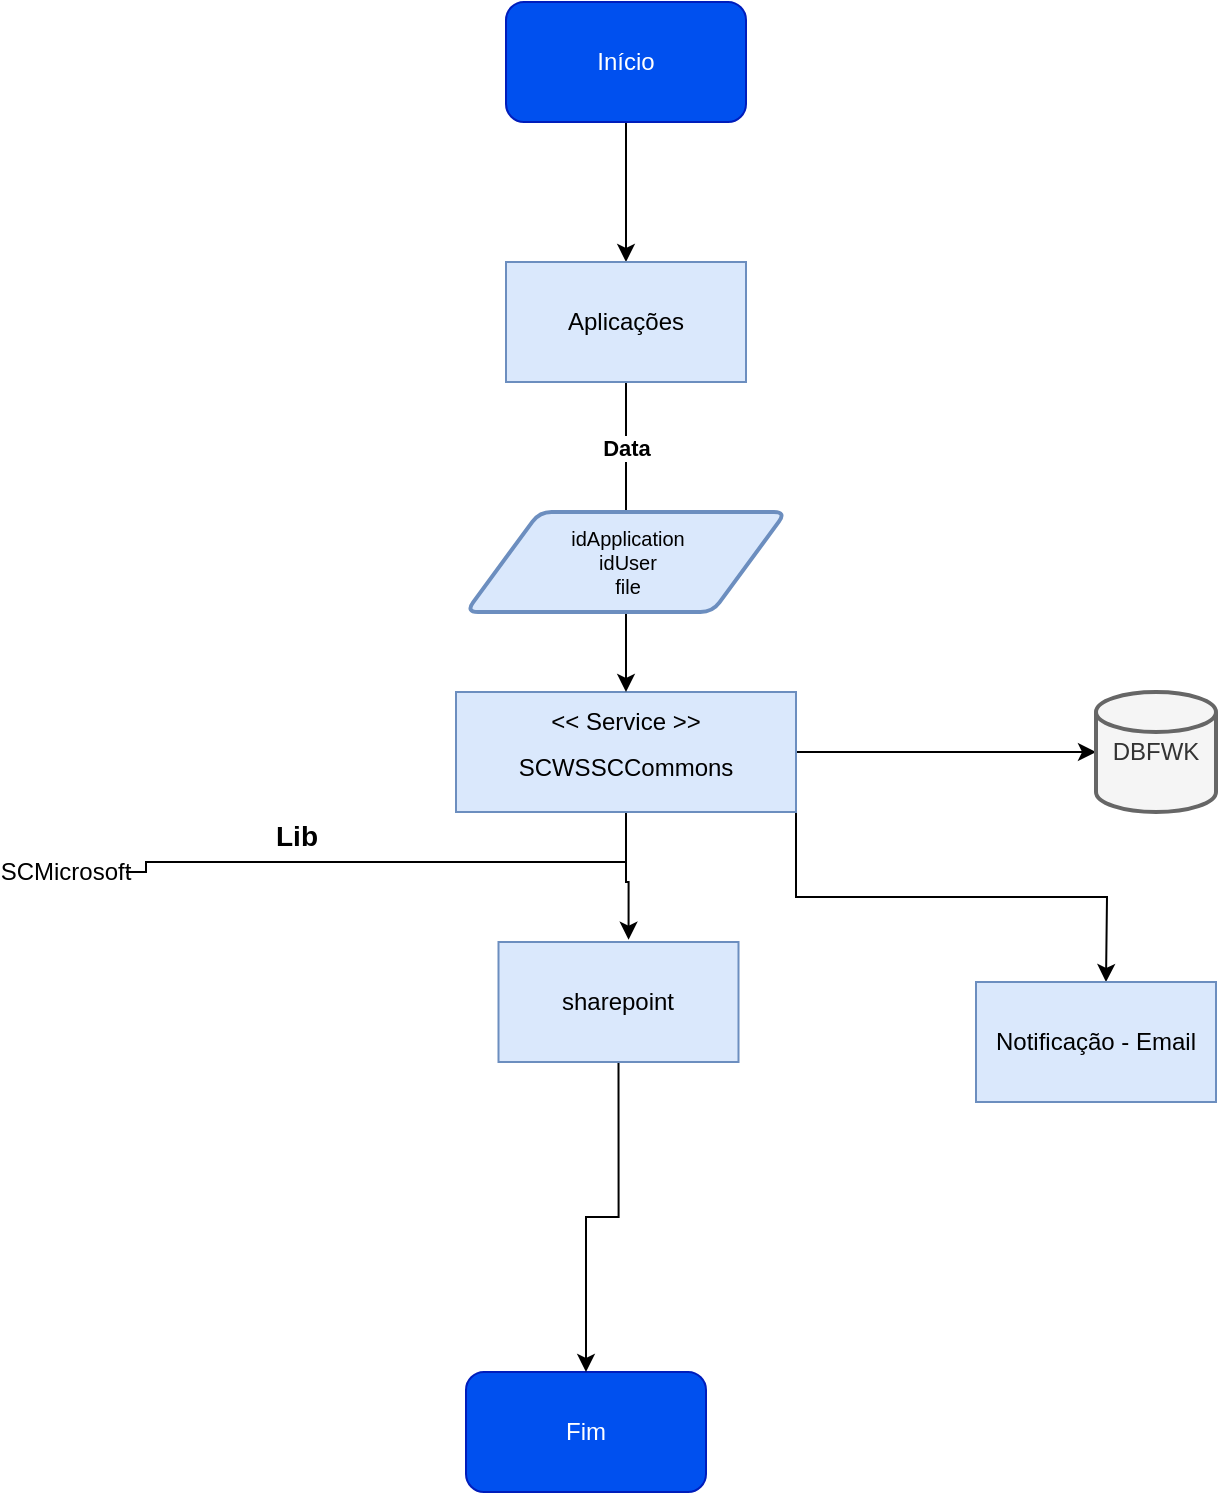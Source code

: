 <mxfile version="21.2.0" type="github" pages="3">
  <diagram name="Registar ficheiro" id="NKnsE4s0T0iIRiIimQ-7">
    <mxGraphModel dx="989" dy="527" grid="1" gridSize="10" guides="1" tooltips="1" connect="1" arrows="1" fold="1" page="1" pageScale="1" pageWidth="827" pageHeight="1169" math="0" shadow="0">
      <root>
        <mxCell id="0" />
        <mxCell id="1" parent="0" />
        <mxCell id="aOtO3V1xlYk4eKAfTkUF-7" value="" style="edgeStyle=orthogonalEdgeStyle;rounded=0;orthogonalLoop=1;jettySize=auto;html=1;" parent="1" source="aOtO3V1xlYk4eKAfTkUF-4" target="aOtO3V1xlYk4eKAfTkUF-5" edge="1">
          <mxGeometry relative="1" as="geometry" />
        </mxCell>
        <mxCell id="aOtO3V1xlYk4eKAfTkUF-4" value="Início" style="rounded=1;whiteSpace=wrap;html=1;fillColor=#0050ef;fontColor=#ffffff;strokeColor=#001DBC;" parent="1" vertex="1">
          <mxGeometry x="340" y="80" width="120" height="60" as="geometry" />
        </mxCell>
        <mxCell id="wl2SYxxgVOb8bDt6XQLB-40" value="&lt;b&gt;Data&lt;/b&gt;" style="edgeStyle=orthogonalEdgeStyle;rounded=0;orthogonalLoop=1;jettySize=auto;html=1;exitX=0.5;exitY=1;exitDx=0;exitDy=0;entryX=0.5;entryY=0;entryDx=0;entryDy=0;endArrow=none;endFill=0;" edge="1" parent="1" source="aOtO3V1xlYk4eKAfTkUF-5" target="aOtO3V1xlYk4eKAfTkUF-11">
          <mxGeometry relative="1" as="geometry" />
        </mxCell>
        <mxCell id="aOtO3V1xlYk4eKAfTkUF-5" value="Aplicações&lt;br&gt;" style="rounded=0;whiteSpace=wrap;html=1;fillColor=#dae8fc;strokeColor=#6c8ebf;" parent="1" vertex="1">
          <mxGeometry x="340" y="210" width="120" height="60" as="geometry" />
        </mxCell>
        <mxCell id="wl2SYxxgVOb8bDt6XQLB-46" style="edgeStyle=orthogonalEdgeStyle;rounded=0;orthogonalLoop=1;jettySize=auto;html=1;exitX=0.5;exitY=1;exitDx=0;exitDy=0;entryX=0.542;entryY=-0.019;entryDx=0;entryDy=0;entryPerimeter=0;" edge="1" parent="1" source="aOtO3V1xlYk4eKAfTkUF-8" target="wl2SYxxgVOb8bDt6XQLB-45">
          <mxGeometry relative="1" as="geometry">
            <Array as="points">
              <mxPoint x="400" y="520" />
              <mxPoint x="401" y="520" />
            </Array>
          </mxGeometry>
        </mxCell>
        <mxCell id="wl2SYxxgVOb8bDt6XQLB-55" style="edgeStyle=orthogonalEdgeStyle;rounded=0;orthogonalLoop=1;jettySize=auto;html=1;exitX=1;exitY=0.5;exitDx=0;exitDy=0;entryX=0;entryY=0.5;entryDx=0;entryDy=0;entryPerimeter=0;" edge="1" parent="1" source="aOtO3V1xlYk4eKAfTkUF-8" target="wl2SYxxgVOb8bDt6XQLB-2">
          <mxGeometry relative="1" as="geometry" />
        </mxCell>
        <mxCell id="upErUke1jEwKUF0G7wpQ-2" style="edgeStyle=orthogonalEdgeStyle;rounded=0;orthogonalLoop=1;jettySize=auto;html=1;exitX=1;exitY=1;exitDx=0;exitDy=0;" edge="1" parent="1" source="aOtO3V1xlYk4eKAfTkUF-8">
          <mxGeometry relative="1" as="geometry">
            <mxPoint x="640.0" y="570" as="targetPoint" />
          </mxGeometry>
        </mxCell>
        <mxCell id="aOtO3V1xlYk4eKAfTkUF-8" value="&lt;br&gt;SCWSSCCommons&lt;br&gt;" style="rounded=0;whiteSpace=wrap;html=1;fillColor=#dae8fc;strokeColor=#6c8ebf;" parent="1" vertex="1">
          <mxGeometry x="315" y="425" width="170" height="60" as="geometry" />
        </mxCell>
        <mxCell id="wl2SYxxgVOb8bDt6XQLB-42" style="edgeStyle=orthogonalEdgeStyle;rounded=0;orthogonalLoop=1;jettySize=auto;html=1;exitX=0.5;exitY=1;exitDx=0;exitDy=0;entryX=0.5;entryY=0;entryDx=0;entryDy=0;" edge="1" parent="1" source="aOtO3V1xlYk4eKAfTkUF-11" target="aOtO3V1xlYk4eKAfTkUF-12">
          <mxGeometry relative="1" as="geometry" />
        </mxCell>
        <mxCell id="aOtO3V1xlYk4eKAfTkUF-11" value="" style="shape=parallelogram;html=1;strokeWidth=2;perimeter=parallelogramPerimeter;whiteSpace=wrap;rounded=1;arcSize=12;size=0.23;fillColor=#dae8fc;strokeColor=#6c8ebf;" parent="1" vertex="1">
          <mxGeometry x="320" y="335" width="160" height="50" as="geometry" />
        </mxCell>
        <mxCell id="aOtO3V1xlYk4eKAfTkUF-12" value="&amp;lt;&amp;lt; Service &amp;gt;&amp;gt;" style="text;html=1;strokeColor=none;fillColor=none;align=center;verticalAlign=middle;whiteSpace=wrap;rounded=0;" parent="1" vertex="1">
          <mxGeometry x="360" y="425" width="80" height="30" as="geometry" />
        </mxCell>
        <mxCell id="aOtO3V1xlYk4eKAfTkUF-23" value="idApplication&lt;br style=&quot;font-size: 10px;&quot;&gt;idUser&lt;br style=&quot;font-size: 10px;&quot;&gt;file&lt;br&gt;" style="text;html=1;align=center;verticalAlign=middle;whiteSpace=wrap;rounded=0;fontSize=10;" parent="1" vertex="1">
          <mxGeometry x="336.25" y="345" width="130" height="30" as="geometry" />
        </mxCell>
        <mxCell id="wl2SYxxgVOb8bDt6XQLB-2" value="DBFWK" style="strokeWidth=2;html=1;shape=mxgraph.flowchart.database;whiteSpace=wrap;fillColor=#f5f5f5;fontColor=#333333;strokeColor=#666666;" vertex="1" parent="1">
          <mxGeometry x="635" y="425" width="60" height="60" as="geometry" />
        </mxCell>
        <mxCell id="wl2SYxxgVOb8bDt6XQLB-10" value="&lt;h1 style=&quot;font-size: 14px;&quot;&gt;&lt;font style=&quot;font-size: 14px;&quot;&gt;Lib&lt;/font&gt;&lt;/h1&gt;" style="text;html=1;strokeColor=none;fillColor=none;spacing=5;spacingTop=-20;whiteSpace=wrap;overflow=hidden;rounded=0;fontSize=14;" vertex="1" parent="1">
          <mxGeometry x="220" y="490" width="40" height="15" as="geometry" />
        </mxCell>
        <mxCell id="cF3eARr5K2iP0hForw2n-1" style="edgeStyle=orthogonalEdgeStyle;rounded=0;orthogonalLoop=1;jettySize=auto;html=1;exitX=1;exitY=0.5;exitDx=0;exitDy=0;endArrow=none;endFill=0;" edge="1" parent="1" source="wl2SYxxgVOb8bDt6XQLB-11">
          <mxGeometry relative="1" as="geometry">
            <mxPoint x="400" y="510" as="targetPoint" />
            <Array as="points">
              <mxPoint x="160" y="510" />
            </Array>
          </mxGeometry>
        </mxCell>
        <mxCell id="wl2SYxxgVOb8bDt6XQLB-11" value="SCMicrosoft" style="text;html=1;strokeColor=none;fillColor=none;align=center;verticalAlign=middle;whiteSpace=wrap;rounded=0;" vertex="1" parent="1">
          <mxGeometry x="90" y="500" width="60" height="30" as="geometry" />
        </mxCell>
        <mxCell id="wl2SYxxgVOb8bDt6XQLB-28" value="Fim&lt;br&gt;" style="rounded=1;whiteSpace=wrap;html=1;fillColor=#0050ef;fontColor=#ffffff;strokeColor=#001DBC;" vertex="1" parent="1">
          <mxGeometry x="320" y="765" width="120" height="60" as="geometry" />
        </mxCell>
        <mxCell id="wl2SYxxgVOb8bDt6XQLB-48" style="edgeStyle=orthogonalEdgeStyle;rounded=0;orthogonalLoop=1;jettySize=auto;html=1;exitX=0.5;exitY=1;exitDx=0;exitDy=0;" edge="1" parent="1" source="wl2SYxxgVOb8bDt6XQLB-45" target="wl2SYxxgVOb8bDt6XQLB-28">
          <mxGeometry relative="1" as="geometry" />
        </mxCell>
        <mxCell id="wl2SYxxgVOb8bDt6XQLB-45" value="sharepoint" style="rounded=0;whiteSpace=wrap;html=1;fillColor=#dae8fc;strokeColor=#6c8ebf;" vertex="1" parent="1">
          <mxGeometry x="336.25" y="550" width="120" height="60" as="geometry" />
        </mxCell>
        <mxCell id="upErUke1jEwKUF0G7wpQ-3" value="Notificação - Email" style="rounded=0;whiteSpace=wrap;html=1;fillColor=#dae8fc;strokeColor=#6c8ebf;" vertex="1" parent="1">
          <mxGeometry x="575" y="570" width="120" height="60" as="geometry" />
        </mxCell>
      </root>
    </mxGraphModel>
  </diagram>
  <diagram name="Visualizar ficheiros" id="Y2f-A-D7YCGVltokiC1Z">
    <mxGraphModel dx="1434" dy="764" grid="1" gridSize="10" guides="1" tooltips="1" connect="1" arrows="1" fold="1" page="1" pageScale="1" pageWidth="827" pageHeight="1169" math="0" shadow="0">
      <root>
        <mxCell id="9YE6_OIY11diUflXs-ky-0" />
        <mxCell id="9YE6_OIY11diUflXs-ky-1" parent="9YE6_OIY11diUflXs-ky-0" />
        <mxCell id="9YE6_OIY11diUflXs-ky-2" value="" style="edgeStyle=orthogonalEdgeStyle;rounded=0;orthogonalLoop=1;jettySize=auto;html=1;" edge="1" parent="9YE6_OIY11diUflXs-ky-1" source="9YE6_OIY11diUflXs-ky-3" target="9YE6_OIY11diUflXs-ky-6">
          <mxGeometry relative="1" as="geometry" />
        </mxCell>
        <mxCell id="9YE6_OIY11diUflXs-ky-3" value="Início" style="rounded=1;whiteSpace=wrap;html=1;fillColor=#0050ef;fontColor=#ffffff;strokeColor=#001DBC;" vertex="1" parent="9YE6_OIY11diUflXs-ky-1">
          <mxGeometry x="340" y="80" width="120" height="60" as="geometry" />
        </mxCell>
        <mxCell id="9YE6_OIY11diUflXs-ky-4" style="edgeStyle=orthogonalEdgeStyle;rounded=0;orthogonalLoop=1;jettySize=auto;html=1;exitX=1;exitY=0.5;exitDx=0;exitDy=0;entryX=0;entryY=0.25;entryDx=0;entryDy=0;" edge="1" parent="9YE6_OIY11diUflXs-ky-1" source="9YE6_OIY11diUflXs-ky-6" target="9YE6_OIY11diUflXs-ky-14">
          <mxGeometry relative="1" as="geometry" />
        </mxCell>
        <mxCell id="9YE6_OIY11diUflXs-ky-6" value="Aplicações&lt;br&gt;" style="rounded=0;whiteSpace=wrap;html=1;fillColor=#dae8fc;strokeColor=#6c8ebf;" vertex="1" parent="9YE6_OIY11diUflXs-ky-1">
          <mxGeometry x="340" y="210" width="120" height="60" as="geometry" />
        </mxCell>
        <mxCell id="9YE6_OIY11diUflXs-ky-7" style="edgeStyle=orthogonalEdgeStyle;rounded=0;orthogonalLoop=1;jettySize=auto;html=1;exitX=0.25;exitY=1;exitDx=0;exitDy=0;entryX=0.542;entryY=-0.019;entryDx=0;entryDy=0;entryPerimeter=0;" edge="1" parent="9YE6_OIY11diUflXs-ky-1" source="9YE6_OIY11diUflXs-ky-14" target="9YE6_OIY11diUflXs-ky-33">
          <mxGeometry relative="1" as="geometry">
            <mxPoint x="400" y="485" as="sourcePoint" />
          </mxGeometry>
        </mxCell>
        <mxCell id="9YE6_OIY11diUflXs-ky-13" value="" style="edgeStyle=orthogonalEdgeStyle;rounded=0;orthogonalLoop=1;jettySize=auto;html=1;entryX=0.5;entryY=0;entryDx=0;entryDy=0;entryPerimeter=0;" edge="1" parent="9YE6_OIY11diUflXs-ky-1" source="9YE6_OIY11diUflXs-ky-14" target="9YE6_OIY11diUflXs-ky-18">
          <mxGeometry relative="1" as="geometry">
            <mxPoint x="730" y="380" as="targetPoint" />
          </mxGeometry>
        </mxCell>
        <mxCell id="9YE6_OIY11diUflXs-ky-14" value="Página (FE)&lt;br&gt;(frameworkReport)" style="rounded=0;whiteSpace=wrap;html=1;fillColor=#cdeb8b;strokeColor=#36393d;" vertex="1" parent="9YE6_OIY11diUflXs-ky-1">
          <mxGeometry x="610" y="230" width="110" height="60" as="geometry" />
        </mxCell>
        <mxCell id="9YE6_OIY11diUflXs-ky-16" value="&lt;font style=&quot;font-size: 10px;&quot;&gt;cookie&lt;/font&gt;" style="text;html=1;strokeColor=none;fillColor=none;align=center;verticalAlign=middle;whiteSpace=wrap;rounded=0;" vertex="1" parent="9YE6_OIY11diUflXs-ky-1">
          <mxGeometry x="540" y="220" width="60" height="30" as="geometry" />
        </mxCell>
        <mxCell id="9YE6_OIY11diUflXs-ky-18" value="DBFWK" style="strokeWidth=2;html=1;shape=mxgraph.flowchart.database;whiteSpace=wrap;fillColor=#f5f5f5;fontColor=#333333;strokeColor=#666666;" vertex="1" parent="9YE6_OIY11diUflXs-ky-1">
          <mxGeometry x="635" y="425" width="60" height="60" as="geometry" />
        </mxCell>
        <mxCell id="9YE6_OIY11diUflXs-ky-28" value="Fim&lt;br&gt;" style="rounded=1;whiteSpace=wrap;html=1;fillColor=#0050ef;fontColor=#ffffff;strokeColor=#001DBC;" vertex="1" parent="9YE6_OIY11diUflXs-ky-1">
          <mxGeometry x="320" y="765" width="120" height="60" as="geometry" />
        </mxCell>
        <mxCell id="9YE6_OIY11diUflXs-ky-32" style="edgeStyle=orthogonalEdgeStyle;rounded=0;orthogonalLoop=1;jettySize=auto;html=1;exitX=0.5;exitY=1;exitDx=0;exitDy=0;" edge="1" parent="9YE6_OIY11diUflXs-ky-1" source="9YE6_OIY11diUflXs-ky-33" target="9YE6_OIY11diUflXs-ky-28">
          <mxGeometry relative="1" as="geometry" />
        </mxCell>
        <mxCell id="9YE6_OIY11diUflXs-ky-33" value="sharepoint" style="rounded=0;whiteSpace=wrap;html=1;fillColor=#dae8fc;strokeColor=#6c8ebf;" vertex="1" parent="9YE6_OIY11diUflXs-ky-1">
          <mxGeometry x="336.25" y="550" width="120" height="60" as="geometry" />
        </mxCell>
      </root>
    </mxGraphModel>
  </diagram>
  <diagram name="Processo Daemon" id="_eUr1nWvmbjokidgDQyf">
    <mxGraphModel dx="1434" dy="764" grid="1" gridSize="10" guides="1" tooltips="1" connect="1" arrows="1" fold="1" page="1" pageScale="1" pageWidth="827" pageHeight="1169" math="0" shadow="0">
      <root>
        <mxCell id="L258TCuMXSAZjzTii-sf-0" />
        <mxCell id="L258TCuMXSAZjzTii-sf-1" parent="L258TCuMXSAZjzTii-sf-0" />
        <mxCell id="L258TCuMXSAZjzTii-sf-2" value="" style="edgeStyle=orthogonalEdgeStyle;rounded=0;orthogonalLoop=1;jettySize=auto;html=1;" edge="1" parent="L258TCuMXSAZjzTii-sf-1" source="L258TCuMXSAZjzTii-sf-3" target="L258TCuMXSAZjzTii-sf-6">
          <mxGeometry relative="1" as="geometry" />
        </mxCell>
        <mxCell id="L258TCuMXSAZjzTii-sf-3" value="Início" style="rounded=1;whiteSpace=wrap;html=1;fillColor=#0050ef;fontColor=#ffffff;strokeColor=#001DBC;" vertex="1" parent="L258TCuMXSAZjzTii-sf-1">
          <mxGeometry x="340" y="80" width="120" height="60" as="geometry" />
        </mxCell>
        <mxCell id="L258TCuMXSAZjzTii-sf-4" style="edgeStyle=orthogonalEdgeStyle;rounded=0;orthogonalLoop=1;jettySize=auto;html=1;exitX=1;exitY=0.5;exitDx=0;exitDy=0;entryX=0;entryY=0.25;entryDx=0;entryDy=0;" edge="1" parent="L258TCuMXSAZjzTii-sf-1" source="L258TCuMXSAZjzTii-sf-6" target="L258TCuMXSAZjzTii-sf-14">
          <mxGeometry relative="1" as="geometry" />
        </mxCell>
        <mxCell id="L258TCuMXSAZjzTii-sf-5" value="&lt;b&gt;Data&lt;/b&gt;" style="edgeStyle=orthogonalEdgeStyle;rounded=0;orthogonalLoop=1;jettySize=auto;html=1;exitX=0.5;exitY=1;exitDx=0;exitDy=0;entryX=0.5;entryY=0;entryDx=0;entryDy=0;endArrow=none;endFill=0;" edge="1" parent="L258TCuMXSAZjzTii-sf-1" source="L258TCuMXSAZjzTii-sf-6" target="L258TCuMXSAZjzTii-sf-11">
          <mxGeometry relative="1" as="geometry" />
        </mxCell>
        <mxCell id="L258TCuMXSAZjzTii-sf-6" value="Aplicações&lt;br&gt;" style="rounded=0;whiteSpace=wrap;html=1;fillColor=#dae8fc;strokeColor=#6c8ebf;" vertex="1" parent="L258TCuMXSAZjzTii-sf-1">
          <mxGeometry x="340" y="210" width="120" height="60" as="geometry" />
        </mxCell>
        <mxCell id="L258TCuMXSAZjzTii-sf-7" style="edgeStyle=orthogonalEdgeStyle;rounded=0;orthogonalLoop=1;jettySize=auto;html=1;exitX=0.5;exitY=1;exitDx=0;exitDy=0;entryX=0.542;entryY=-0.019;entryDx=0;entryDy=0;entryPerimeter=0;" edge="1" parent="L258TCuMXSAZjzTii-sf-1" source="L258TCuMXSAZjzTii-sf-9" target="L258TCuMXSAZjzTii-sf-33">
          <mxGeometry relative="1" as="geometry" />
        </mxCell>
        <mxCell id="L258TCuMXSAZjzTii-sf-8" style="edgeStyle=orthogonalEdgeStyle;rounded=0;orthogonalLoop=1;jettySize=auto;html=1;exitX=1;exitY=0.5;exitDx=0;exitDy=0;entryX=0;entryY=0.5;entryDx=0;entryDy=0;entryPerimeter=0;" edge="1" parent="L258TCuMXSAZjzTii-sf-1" source="L258TCuMXSAZjzTii-sf-9" target="L258TCuMXSAZjzTii-sf-18">
          <mxGeometry relative="1" as="geometry" />
        </mxCell>
        <mxCell id="L258TCuMXSAZjzTii-sf-9" value="&lt;br&gt;SCWSSCCommons&lt;br&gt;" style="rounded=0;whiteSpace=wrap;html=1;fillColor=#dae8fc;strokeColor=#6c8ebf;" vertex="1" parent="L258TCuMXSAZjzTii-sf-1">
          <mxGeometry x="315" y="425" width="170" height="60" as="geometry" />
        </mxCell>
        <mxCell id="L258TCuMXSAZjzTii-sf-10" style="edgeStyle=orthogonalEdgeStyle;rounded=0;orthogonalLoop=1;jettySize=auto;html=1;exitX=0.5;exitY=1;exitDx=0;exitDy=0;entryX=0.5;entryY=0;entryDx=0;entryDy=0;" edge="1" parent="L258TCuMXSAZjzTii-sf-1" source="L258TCuMXSAZjzTii-sf-11" target="L258TCuMXSAZjzTii-sf-12">
          <mxGeometry relative="1" as="geometry" />
        </mxCell>
        <mxCell id="L258TCuMXSAZjzTii-sf-11" value="" style="shape=parallelogram;html=1;strokeWidth=2;perimeter=parallelogramPerimeter;whiteSpace=wrap;rounded=1;arcSize=12;size=0.23;fillColor=#dae8fc;strokeColor=#6c8ebf;" vertex="1" parent="L258TCuMXSAZjzTii-sf-1">
          <mxGeometry x="320" y="335" width="160" height="50" as="geometry" />
        </mxCell>
        <mxCell id="L258TCuMXSAZjzTii-sf-12" value="&amp;lt;&amp;lt; Service &amp;gt;&amp;gt;" style="text;html=1;strokeColor=none;fillColor=none;align=center;verticalAlign=middle;whiteSpace=wrap;rounded=0;" vertex="1" parent="L258TCuMXSAZjzTii-sf-1">
          <mxGeometry x="360" y="425" width="80" height="30" as="geometry" />
        </mxCell>
        <mxCell id="L258TCuMXSAZjzTii-sf-13" value="" style="edgeStyle=orthogonalEdgeStyle;rounded=0;orthogonalLoop=1;jettySize=auto;html=1;entryX=0.5;entryY=0;entryDx=0;entryDy=0;entryPerimeter=0;" edge="1" parent="L258TCuMXSAZjzTii-sf-1" source="L258TCuMXSAZjzTii-sf-14" target="L258TCuMXSAZjzTii-sf-18">
          <mxGeometry relative="1" as="geometry">
            <mxPoint x="730" y="380" as="targetPoint" />
          </mxGeometry>
        </mxCell>
        <mxCell id="L258TCuMXSAZjzTii-sf-14" value="Página (FE)&lt;br&gt;(frameworkReport)" style="rounded=0;whiteSpace=wrap;html=1;fillColor=#cdeb8b;strokeColor=#36393d;" vertex="1" parent="L258TCuMXSAZjzTii-sf-1">
          <mxGeometry x="610" y="230" width="110" height="60" as="geometry" />
        </mxCell>
        <mxCell id="L258TCuMXSAZjzTii-sf-15" value="idApplication&lt;br style=&quot;font-size: 10px;&quot;&gt;idUser&lt;br style=&quot;font-size: 10px;&quot;&gt;file&lt;br&gt;" style="text;html=1;align=center;verticalAlign=middle;whiteSpace=wrap;rounded=0;fontSize=10;" vertex="1" parent="L258TCuMXSAZjzTii-sf-1">
          <mxGeometry x="336.25" y="345" width="130" height="30" as="geometry" />
        </mxCell>
        <mxCell id="L258TCuMXSAZjzTii-sf-16" value="&lt;font style=&quot;font-size: 10px;&quot;&gt;cookie&lt;/font&gt;" style="text;html=1;strokeColor=none;fillColor=none;align=center;verticalAlign=middle;whiteSpace=wrap;rounded=0;" vertex="1" parent="L258TCuMXSAZjzTii-sf-1">
          <mxGeometry x="540" y="220" width="60" height="30" as="geometry" />
        </mxCell>
        <mxCell id="L258TCuMXSAZjzTii-sf-17" value="" style="edgeStyle=orthogonalEdgeStyle;rounded=0;orthogonalLoop=1;jettySize=auto;html=1;" edge="1" parent="L258TCuMXSAZjzTii-sf-1" source="L258TCuMXSAZjzTii-sf-18" target="L258TCuMXSAZjzTii-sf-31">
          <mxGeometry relative="1" as="geometry" />
        </mxCell>
        <mxCell id="L258TCuMXSAZjzTii-sf-18" value="DBFWK" style="strokeWidth=2;html=1;shape=mxgraph.flowchart.database;whiteSpace=wrap;fillColor=#f5f5f5;fontColor=#333333;strokeColor=#666666;" vertex="1" parent="L258TCuMXSAZjzTii-sf-1">
          <mxGeometry x="635" y="425" width="60" height="60" as="geometry" />
        </mxCell>
        <mxCell id="L258TCuMXSAZjzTii-sf-19" style="edgeStyle=orthogonalEdgeStyle;rounded=0;orthogonalLoop=1;jettySize=auto;html=1;exitX=0;exitY=0.5;exitDx=0;exitDy=0;exitPerimeter=0;endArrow=none;endFill=0;entryX=0;entryY=0.5;entryDx=0;entryDy=0;" edge="1" parent="L258TCuMXSAZjzTii-sf-1" source="L258TCuMXSAZjzTii-sf-20" target="L258TCuMXSAZjzTii-sf-9">
          <mxGeometry relative="1" as="geometry">
            <mxPoint x="360" y="380" as="targetPoint" />
            <Array as="points">
              <mxPoint x="160" y="455" />
            </Array>
          </mxGeometry>
        </mxCell>
        <mxCell id="L258TCuMXSAZjzTii-sf-20" value="" style="strokeWidth=2;html=1;shape=mxgraph.flowchart.annotation_2;align=left;labelPosition=right;pointerEvents=1;direction=west;" vertex="1" parent="L258TCuMXSAZjzTii-sf-1">
          <mxGeometry x="110" y="405" width="50" height="100" as="geometry" />
        </mxCell>
        <mxCell id="L258TCuMXSAZjzTii-sf-21" value="&lt;h1 style=&quot;font-size: 14px;&quot;&gt;&lt;font style=&quot;font-size: 14px;&quot;&gt;Lib&lt;/font&gt;&lt;/h1&gt;" style="text;html=1;strokeColor=none;fillColor=none;spacing=5;spacingTop=-20;whiteSpace=wrap;overflow=hidden;rounded=0;fontSize=14;" vertex="1" parent="L258TCuMXSAZjzTii-sf-1">
          <mxGeometry x="210" y="432.5" width="40" height="15" as="geometry" />
        </mxCell>
        <mxCell id="L258TCuMXSAZjzTii-sf-22" value="SCMicrosoft" style="text;html=1;strokeColor=none;fillColor=none;align=center;verticalAlign=middle;whiteSpace=wrap;rounded=0;" vertex="1" parent="L258TCuMXSAZjzTii-sf-1">
          <mxGeometry x="40" y="385" width="60" height="30" as="geometry" />
        </mxCell>
        <mxCell id="L258TCuMXSAZjzTii-sf-23" value="Sim" style="edgeStyle=orthogonalEdgeStyle;rounded=0;orthogonalLoop=1;jettySize=auto;html=1;exitX=1;exitY=0.5;exitDx=0;exitDy=0;entryX=0.5;entryY=1;entryDx=0;entryDy=0;" edge="1" parent="L258TCuMXSAZjzTii-sf-1" source="L258TCuMXSAZjzTii-sf-25" target="L258TCuMXSAZjzTii-sf-27">
          <mxGeometry relative="1" as="geometry">
            <Array as="points">
              <mxPoint x="724" y="790" />
              <mxPoint x="768" y="790" />
            </Array>
          </mxGeometry>
        </mxCell>
        <mxCell id="L258TCuMXSAZjzTii-sf-24" value="Não" style="edgeStyle=orthogonalEdgeStyle;rounded=0;orthogonalLoop=1;jettySize=auto;html=1;exitX=0;exitY=0.5;exitDx=0;exitDy=0;entryX=1;entryY=0.5;entryDx=0;entryDy=0;" edge="1" parent="L258TCuMXSAZjzTii-sf-1" source="L258TCuMXSAZjzTii-sf-25" target="L258TCuMXSAZjzTii-sf-28">
          <mxGeometry relative="1" as="geometry">
            <mxPoint x="460" y="825" as="targetPoint" />
          </mxGeometry>
        </mxCell>
        <mxCell id="L258TCuMXSAZjzTii-sf-25" value="Ficheiro tem &lt;br&gt;mais de x dias?" style="rhombus;whiteSpace=wrap;html=1;fillColor=#fff2cc;strokeColor=#d6b656;" vertex="1" parent="L258TCuMXSAZjzTii-sf-1">
          <mxGeometry x="606.25" y="740" width="117.5" height="110" as="geometry" />
        </mxCell>
        <mxCell id="L258TCuMXSAZjzTii-sf-26" style="edgeStyle=orthogonalEdgeStyle;rounded=0;orthogonalLoop=1;jettySize=auto;html=1;exitX=0.5;exitY=0;exitDx=0;exitDy=0;entryX=1;entryY=0.5;entryDx=0;entryDy=0;" edge="1" parent="L258TCuMXSAZjzTii-sf-1" source="L258TCuMXSAZjzTii-sf-27" target="L258TCuMXSAZjzTii-sf-31">
          <mxGeometry relative="1" as="geometry" />
        </mxCell>
        <mxCell id="L258TCuMXSAZjzTii-sf-27" value="Elimina o ficheiro" style="rounded=0;whiteSpace=wrap;html=1;fillColor=#dae8fc;strokeColor=#6c8ebf;" vertex="1" parent="L258TCuMXSAZjzTii-sf-1">
          <mxGeometry x="725" y="670" width="86.25" height="45" as="geometry" />
        </mxCell>
        <mxCell id="L258TCuMXSAZjzTii-sf-28" value="Fim&lt;br&gt;" style="rounded=1;whiteSpace=wrap;html=1;fillColor=#0050ef;fontColor=#ffffff;strokeColor=#001DBC;" vertex="1" parent="L258TCuMXSAZjzTii-sf-1">
          <mxGeometry x="320" y="765" width="120" height="60" as="geometry" />
        </mxCell>
        <mxCell id="L258TCuMXSAZjzTii-sf-29" style="edgeStyle=orthogonalEdgeStyle;rounded=0;orthogonalLoop=1;jettySize=auto;html=1;exitX=0;exitY=0.5;exitDx=0;exitDy=0;" edge="1" parent="L258TCuMXSAZjzTii-sf-1" source="L258TCuMXSAZjzTii-sf-31">
          <mxGeometry relative="1" as="geometry">
            <mxPoint x="460.0" y="579.897" as="targetPoint" />
          </mxGeometry>
        </mxCell>
        <mxCell id="L258TCuMXSAZjzTii-sf-30" style="edgeStyle=orthogonalEdgeStyle;rounded=0;orthogonalLoop=1;jettySize=auto;html=1;exitX=0.5;exitY=1;exitDx=0;exitDy=0;entryX=0.5;entryY=0;entryDx=0;entryDy=0;" edge="1" parent="L258TCuMXSAZjzTii-sf-1" source="L258TCuMXSAZjzTii-sf-31" target="L258TCuMXSAZjzTii-sf-25">
          <mxGeometry relative="1" as="geometry">
            <Array as="points">
              <mxPoint x="665" y="725" />
            </Array>
          </mxGeometry>
        </mxCell>
        <mxCell id="L258TCuMXSAZjzTii-sf-31" value="Daemon" style="rounded=0;whiteSpace=wrap;html=1;fillColor=#dae8fc;strokeColor=#6c8ebf;" vertex="1" parent="L258TCuMXSAZjzTii-sf-1">
          <mxGeometry x="605" y="550" width="120" height="60" as="geometry" />
        </mxCell>
        <mxCell id="L258TCuMXSAZjzTii-sf-32" style="edgeStyle=orthogonalEdgeStyle;rounded=0;orthogonalLoop=1;jettySize=auto;html=1;exitX=0.5;exitY=1;exitDx=0;exitDy=0;" edge="1" parent="L258TCuMXSAZjzTii-sf-1" source="L258TCuMXSAZjzTii-sf-33" target="L258TCuMXSAZjzTii-sf-28">
          <mxGeometry relative="1" as="geometry" />
        </mxCell>
        <mxCell id="L258TCuMXSAZjzTii-sf-33" value="sharepoint" style="rounded=0;whiteSpace=wrap;html=1;fillColor=#dae8fc;strokeColor=#6c8ebf;" vertex="1" parent="L258TCuMXSAZjzTii-sf-1">
          <mxGeometry x="336.25" y="550" width="120" height="60" as="geometry" />
        </mxCell>
      </root>
    </mxGraphModel>
  </diagram>
</mxfile>
